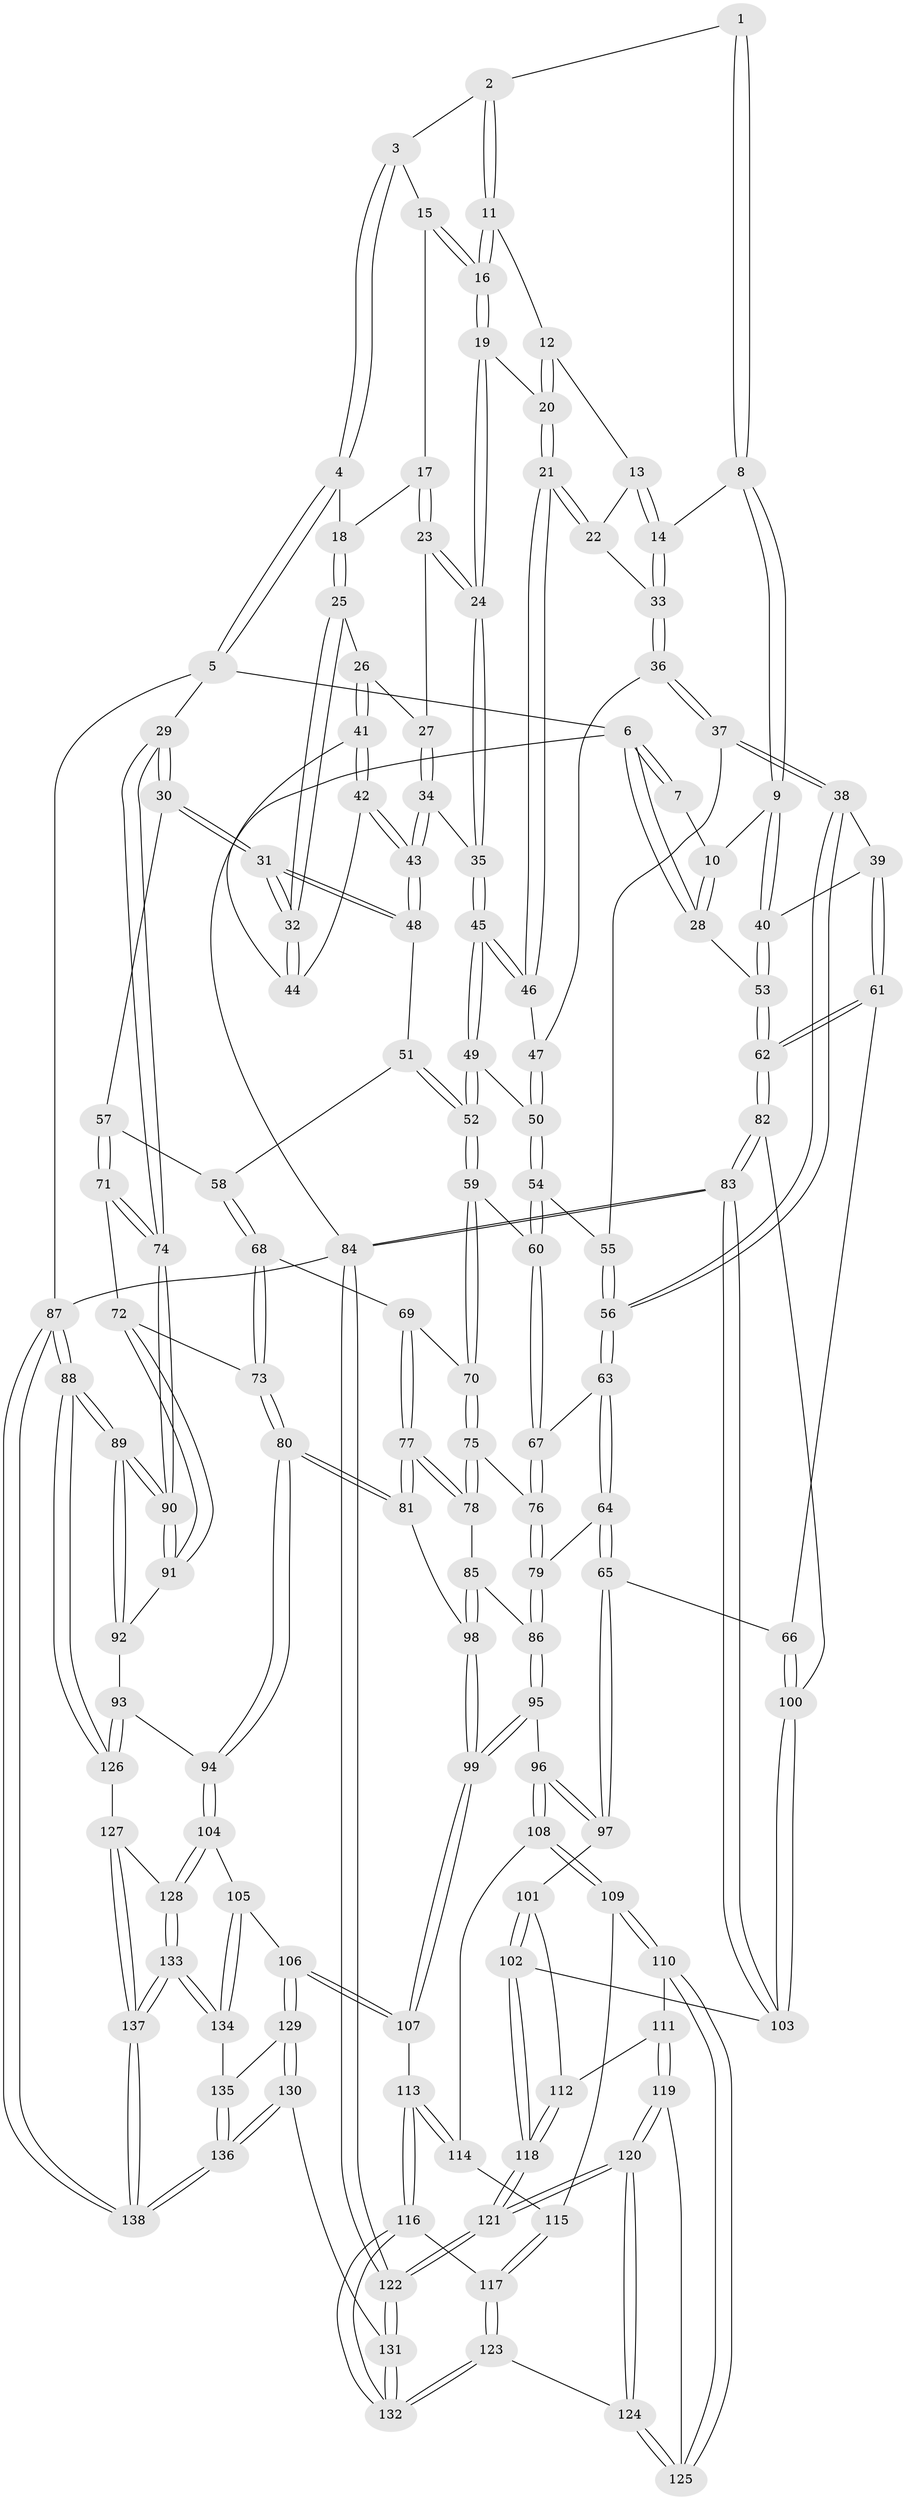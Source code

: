 // Generated by graph-tools (version 1.1) at 2025/03/03/09/25 03:03:15]
// undirected, 138 vertices, 342 edges
graph export_dot {
graph [start="1"]
  node [color=gray90,style=filled];
  1 [pos="+0.27340100381882154+0"];
  2 [pos="+0.5055959746536511+0"];
  3 [pos="+0.584010732290988+0"];
  4 [pos="+1+0"];
  5 [pos="+1+0"];
  6 [pos="+0+0"];
  7 [pos="+0.2175760353044457+0"];
  8 [pos="+0.3005220622095202+0.0702574276874735"];
  9 [pos="+0.19165317786295316+0.15481417462309383"];
  10 [pos="+0.11602580811833173+0.07086617847457728"];
  11 [pos="+0.44955366640946365+0.03901508177858858"];
  12 [pos="+0.44528485996481154+0.04798168081172261"];
  13 [pos="+0.4376425699091285+0.05509850252318029"];
  14 [pos="+0.3107079125627957+0.07729683334305118"];
  15 [pos="+0.601179333392754+0"];
  16 [pos="+0.5683564030269325+0.09244420854592399"];
  17 [pos="+0.7185292496710067+0.0756109728343607"];
  18 [pos="+0.9128765004473273+0"];
  19 [pos="+0.5680419482391595+0.09846381867018837"];
  20 [pos="+0.5147321085704543+0.12172758324895067"];
  21 [pos="+0.48068623900629975+0.1495380032075355"];
  22 [pos="+0.4397364803611712+0.11876600623205978"];
  23 [pos="+0.716961518777497+0.10109182057821658"];
  24 [pos="+0.6149662761208734+0.1514948993727636"];
  25 [pos="+0.8770288620300084+0.09232384808750775"];
  26 [pos="+0.8412295474526078+0.11881600600828486"];
  27 [pos="+0.7374967140363407+0.12221025882158425"];
  28 [pos="+0+0.1306574278297521"];
  29 [pos="+1+0.26430812043685536"];
  30 [pos="+0.9670933236176052+0.2656797306611697"];
  31 [pos="+0.9647814969356733+0.26429534641544244"];
  32 [pos="+0.9601738718745688+0.2572174305644588"];
  33 [pos="+0.34616127241195604+0.1231301514107"];
  34 [pos="+0.746249459411861+0.1987616079340192"];
  35 [pos="+0.6167442634638309+0.17503507375232502"];
  36 [pos="+0.3779237960388935+0.23452902401825693"];
  37 [pos="+0.37570373569266163+0.24062744478985226"];
  38 [pos="+0.25047422818694104+0.2716644013278437"];
  39 [pos="+0.17697740679410642+0.2637734814882792"];
  40 [pos="+0.17270775795846638+0.2584131229201077"];
  41 [pos="+0.8299041672249403+0.14935819671533146"];
  42 [pos="+0.8043351790996381+0.1951903009751196"];
  43 [pos="+0.7676466143661878+0.23721893582900652"];
  44 [pos="+0.8597776481597599+0.20086754280631475"];
  45 [pos="+0.6063329325319867+0.22669550414082323"];
  46 [pos="+0.47719206567673134+0.16248698797947428"];
  47 [pos="+0.4665393320136152+0.18532537100341964"];
  48 [pos="+0.76821849505658+0.26769568233447827"];
  49 [pos="+0.6028251226806276+0.2727336722834763"];
  50 [pos="+0.5591487954499132+0.28950334279261336"];
  51 [pos="+0.7620805970452835+0.2761254469241867"];
  52 [pos="+0.6933779330748955+0.32353277358946564"];
  53 [pos="+0+0.23716510254186593"];
  54 [pos="+0.5153291732229969+0.3298825462060535"];
  55 [pos="+0.4044142797799128+0.28882390498571076"];
  56 [pos="+0.3541662880068425+0.41504534678538735"];
  57 [pos="+0.9057133950455943+0.3610033334016066"];
  58 [pos="+0.846900001844975+0.37480333627945184"];
  59 [pos="+0.6957222848500737+0.3608763324910971"];
  60 [pos="+0.5081724376412313+0.41792685192378987"];
  61 [pos="+0.17083046798301904+0.5019111363247653"];
  62 [pos="+0+0.4535484684949621"];
  63 [pos="+0.35428419889344076+0.42052785130368253"];
  64 [pos="+0.30690185883413673+0.4682619915134008"];
  65 [pos="+0.18686487107018093+0.5169112524627772"];
  66 [pos="+0.184822346422776+0.5160993164540121"];
  67 [pos="+0.5025706316041931+0.44530503087464446"];
  68 [pos="+0.7828568330172214+0.4603398167199367"];
  69 [pos="+0.7282557537241792+0.4396352831116257"];
  70 [pos="+0.7061993452979891+0.41987457220533414"];
  71 [pos="+0.9398952616541822+0.5240790559686566"];
  72 [pos="+0.9323834090664901+0.5283703203276234"];
  73 [pos="+0.8172921199225079+0.4995705176736569"];
  74 [pos="+1+0.48817098955852867"];
  75 [pos="+0.565914973418925+0.49437233717830203"];
  76 [pos="+0.5160681639111587+0.4731162247669657"];
  77 [pos="+0.6722155919535938+0.6011234762630888"];
  78 [pos="+0.6021384478675309+0.5680552384746838"];
  79 [pos="+0.4391855703160713+0.5750959619076788"];
  80 [pos="+0.7256411419011632+0.6585470287656261"];
  81 [pos="+0.709613806177813+0.6463413580049429"];
  82 [pos="+0+0.5575550957287336"];
  83 [pos="+0+0.8458300726780058"];
  84 [pos="+0+1"];
  85 [pos="+0.5576372053183427+0.6225124719663111"];
  86 [pos="+0.4378996115326792+0.5836507811450159"];
  87 [pos="+1+1"];
  88 [pos="+1+1"];
  89 [pos="+1+0.9223718906263487"];
  90 [pos="+1+0.7408103595776585"];
  91 [pos="+0.9003550674337136+0.6498691488652498"];
  92 [pos="+0.8735388111487136+0.688690684280085"];
  93 [pos="+0.7962729797571273+0.7463470258765524"];
  94 [pos="+0.7691895409395196+0.7491691301591326"];
  95 [pos="+0.40989999533818966+0.6419261517938037"];
  96 [pos="+0.3842061789094746+0.6593680977877491"];
  97 [pos="+0.255523874615241+0.6266372798492034"];
  98 [pos="+0.5472346578748014+0.6869543390683165"];
  99 [pos="+0.5382880263024862+0.7019021864097156"];
  100 [pos="+0.09743243269944091+0.6422428810314494"];
  101 [pos="+0.24503122550568104+0.6629393252330132"];
  102 [pos="+0.13048463082795933+0.7576602711305938"];
  103 [pos="+0.06607669218703324+0.7249511878281203"];
  104 [pos="+0.7497828623154551+0.773497555645665"];
  105 [pos="+0.7080917461948123+0.7855594263190389"];
  106 [pos="+0.5876132379259172+0.8153546926029985"];
  107 [pos="+0.5574842125376674+0.8056001878542552"];
  108 [pos="+0.3863252787599556+0.6916948571383166"];
  109 [pos="+0.34421403398984207+0.7784909903325496"];
  110 [pos="+0.32987145273643104+0.7945371238367426"];
  111 [pos="+0.27399299004007177+0.7698915998019503"];
  112 [pos="+0.2603502046532289+0.7599035480261191"];
  113 [pos="+0.5440535817107509+0.8103364857598658"];
  114 [pos="+0.44517259653455526+0.7644696513852165"];
  115 [pos="+0.410409417466182+0.7947360739109172"];
  116 [pos="+0.5116306676609439+0.8403985092544372"];
  117 [pos="+0.40976543864053544+0.8155086223461346"];
  118 [pos="+0.16809887149839542+0.8246146953226441"];
  119 [pos="+0.2541990655978113+0.845699133639523"];
  120 [pos="+0.22240456271936432+0.8907519872471159"];
  121 [pos="+0.1680644054272971+0.9196072257018828"];
  122 [pos="+0+1"];
  123 [pos="+0.3615110864008212+0.8716185539220385"];
  124 [pos="+0.3494925133782955+0.8607338699407594"];
  125 [pos="+0.3302354156240849+0.7973202240864935"];
  126 [pos="+1+0.9219909945544084"];
  127 [pos="+0.813474936247537+0.9372812955413696"];
  128 [pos="+0.7613675245882766+0.8657272201722274"];
  129 [pos="+0.6031251360373487+0.9258033494495926"];
  130 [pos="+0.4055454809629557+1"];
  131 [pos="+0.3983043494597129+1"];
  132 [pos="+0.4160690734974059+0.9562592377824086"];
  133 [pos="+0.7045476588204316+0.9543685417176535"];
  134 [pos="+0.6599716385329728+0.9468942629809665"];
  135 [pos="+0.6392323049305306+0.9462390949377668"];
  136 [pos="+0.6619920893022123+1"];
  137 [pos="+0.7704769579992299+1"];
  138 [pos="+0.7717679245262875+1"];
  1 -- 2;
  1 -- 8;
  1 -- 8;
  2 -- 3;
  2 -- 11;
  2 -- 11;
  3 -- 4;
  3 -- 4;
  3 -- 15;
  4 -- 5;
  4 -- 5;
  4 -- 18;
  5 -- 6;
  5 -- 29;
  5 -- 87;
  6 -- 7;
  6 -- 7;
  6 -- 28;
  6 -- 28;
  6 -- 84;
  7 -- 10;
  8 -- 9;
  8 -- 9;
  8 -- 14;
  9 -- 10;
  9 -- 40;
  9 -- 40;
  10 -- 28;
  10 -- 28;
  11 -- 12;
  11 -- 16;
  11 -- 16;
  12 -- 13;
  12 -- 20;
  12 -- 20;
  13 -- 14;
  13 -- 14;
  13 -- 22;
  14 -- 33;
  14 -- 33;
  15 -- 16;
  15 -- 16;
  15 -- 17;
  16 -- 19;
  16 -- 19;
  17 -- 18;
  17 -- 23;
  17 -- 23;
  18 -- 25;
  18 -- 25;
  19 -- 20;
  19 -- 24;
  19 -- 24;
  20 -- 21;
  20 -- 21;
  21 -- 22;
  21 -- 22;
  21 -- 46;
  21 -- 46;
  22 -- 33;
  23 -- 24;
  23 -- 24;
  23 -- 27;
  24 -- 35;
  24 -- 35;
  25 -- 26;
  25 -- 32;
  25 -- 32;
  26 -- 27;
  26 -- 41;
  26 -- 41;
  27 -- 34;
  27 -- 34;
  28 -- 53;
  29 -- 30;
  29 -- 30;
  29 -- 74;
  29 -- 74;
  30 -- 31;
  30 -- 31;
  30 -- 57;
  31 -- 32;
  31 -- 32;
  31 -- 48;
  31 -- 48;
  32 -- 44;
  32 -- 44;
  33 -- 36;
  33 -- 36;
  34 -- 35;
  34 -- 43;
  34 -- 43;
  35 -- 45;
  35 -- 45;
  36 -- 37;
  36 -- 37;
  36 -- 47;
  37 -- 38;
  37 -- 38;
  37 -- 55;
  38 -- 39;
  38 -- 56;
  38 -- 56;
  39 -- 40;
  39 -- 61;
  39 -- 61;
  40 -- 53;
  40 -- 53;
  41 -- 42;
  41 -- 42;
  41 -- 44;
  42 -- 43;
  42 -- 43;
  42 -- 44;
  43 -- 48;
  43 -- 48;
  45 -- 46;
  45 -- 46;
  45 -- 49;
  45 -- 49;
  46 -- 47;
  47 -- 50;
  47 -- 50;
  48 -- 51;
  49 -- 50;
  49 -- 52;
  49 -- 52;
  50 -- 54;
  50 -- 54;
  51 -- 52;
  51 -- 52;
  51 -- 58;
  52 -- 59;
  52 -- 59;
  53 -- 62;
  53 -- 62;
  54 -- 55;
  54 -- 60;
  54 -- 60;
  55 -- 56;
  55 -- 56;
  56 -- 63;
  56 -- 63;
  57 -- 58;
  57 -- 71;
  57 -- 71;
  58 -- 68;
  58 -- 68;
  59 -- 60;
  59 -- 70;
  59 -- 70;
  60 -- 67;
  60 -- 67;
  61 -- 62;
  61 -- 62;
  61 -- 66;
  62 -- 82;
  62 -- 82;
  63 -- 64;
  63 -- 64;
  63 -- 67;
  64 -- 65;
  64 -- 65;
  64 -- 79;
  65 -- 66;
  65 -- 97;
  65 -- 97;
  66 -- 100;
  66 -- 100;
  67 -- 76;
  67 -- 76;
  68 -- 69;
  68 -- 73;
  68 -- 73;
  69 -- 70;
  69 -- 77;
  69 -- 77;
  70 -- 75;
  70 -- 75;
  71 -- 72;
  71 -- 74;
  71 -- 74;
  72 -- 73;
  72 -- 91;
  72 -- 91;
  73 -- 80;
  73 -- 80;
  74 -- 90;
  74 -- 90;
  75 -- 76;
  75 -- 78;
  75 -- 78;
  76 -- 79;
  76 -- 79;
  77 -- 78;
  77 -- 78;
  77 -- 81;
  77 -- 81;
  78 -- 85;
  79 -- 86;
  79 -- 86;
  80 -- 81;
  80 -- 81;
  80 -- 94;
  80 -- 94;
  81 -- 98;
  82 -- 83;
  82 -- 83;
  82 -- 100;
  83 -- 84;
  83 -- 84;
  83 -- 103;
  83 -- 103;
  84 -- 122;
  84 -- 122;
  84 -- 87;
  85 -- 86;
  85 -- 98;
  85 -- 98;
  86 -- 95;
  86 -- 95;
  87 -- 88;
  87 -- 88;
  87 -- 138;
  87 -- 138;
  88 -- 89;
  88 -- 89;
  88 -- 126;
  88 -- 126;
  89 -- 90;
  89 -- 90;
  89 -- 92;
  89 -- 92;
  90 -- 91;
  90 -- 91;
  91 -- 92;
  92 -- 93;
  93 -- 94;
  93 -- 126;
  93 -- 126;
  94 -- 104;
  94 -- 104;
  95 -- 96;
  95 -- 99;
  95 -- 99;
  96 -- 97;
  96 -- 97;
  96 -- 108;
  96 -- 108;
  97 -- 101;
  98 -- 99;
  98 -- 99;
  99 -- 107;
  99 -- 107;
  100 -- 103;
  100 -- 103;
  101 -- 102;
  101 -- 102;
  101 -- 112;
  102 -- 103;
  102 -- 118;
  102 -- 118;
  104 -- 105;
  104 -- 128;
  104 -- 128;
  105 -- 106;
  105 -- 134;
  105 -- 134;
  106 -- 107;
  106 -- 107;
  106 -- 129;
  106 -- 129;
  107 -- 113;
  108 -- 109;
  108 -- 109;
  108 -- 114;
  109 -- 110;
  109 -- 110;
  109 -- 115;
  110 -- 111;
  110 -- 125;
  110 -- 125;
  111 -- 112;
  111 -- 119;
  111 -- 119;
  112 -- 118;
  112 -- 118;
  113 -- 114;
  113 -- 114;
  113 -- 116;
  113 -- 116;
  114 -- 115;
  115 -- 117;
  115 -- 117;
  116 -- 117;
  116 -- 132;
  116 -- 132;
  117 -- 123;
  117 -- 123;
  118 -- 121;
  118 -- 121;
  119 -- 120;
  119 -- 120;
  119 -- 125;
  120 -- 121;
  120 -- 121;
  120 -- 124;
  120 -- 124;
  121 -- 122;
  121 -- 122;
  122 -- 131;
  122 -- 131;
  123 -- 124;
  123 -- 132;
  123 -- 132;
  124 -- 125;
  124 -- 125;
  126 -- 127;
  127 -- 128;
  127 -- 137;
  127 -- 137;
  128 -- 133;
  128 -- 133;
  129 -- 130;
  129 -- 130;
  129 -- 135;
  130 -- 131;
  130 -- 136;
  130 -- 136;
  131 -- 132;
  131 -- 132;
  133 -- 134;
  133 -- 134;
  133 -- 137;
  133 -- 137;
  134 -- 135;
  135 -- 136;
  135 -- 136;
  136 -- 138;
  136 -- 138;
  137 -- 138;
  137 -- 138;
}
